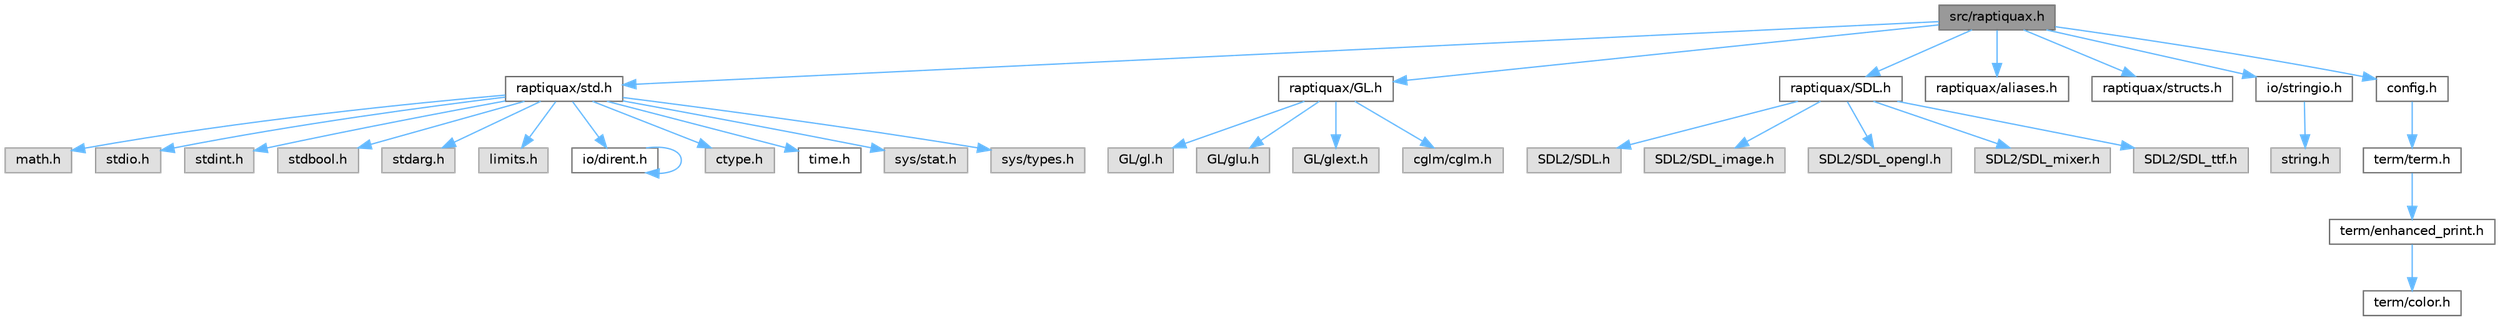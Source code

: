 digraph "src/raptiquax.h"
{
 // LATEX_PDF_SIZE
  bgcolor="transparent";
  edge [fontname=Helvetica,fontsize=10,labelfontname=Helvetica,labelfontsize=10];
  node [fontname=Helvetica,fontsize=10,shape=box,height=0.2,width=0.4];
  Node1 [id="Node000001",label="src/raptiquax.h",height=0.2,width=0.4,color="gray40", fillcolor="grey60", style="filled", fontcolor="black",tooltip="This file contains type definitions for fixed-width integer types and floating-point types."];
  Node1 -> Node2 [id="edge33_Node000001_Node000002",color="steelblue1",style="solid",tooltip=" "];
  Node2 [id="Node000002",label="raptiquax/std.h",height=0.2,width=0.4,color="grey40", fillcolor="white", style="filled",URL="$std_8h.html",tooltip=" "];
  Node2 -> Node3 [id="edge34_Node000002_Node000003",color="steelblue1",style="solid",tooltip=" "];
  Node3 [id="Node000003",label="math.h",height=0.2,width=0.4,color="grey60", fillcolor="#E0E0E0", style="filled",tooltip=" "];
  Node2 -> Node4 [id="edge35_Node000002_Node000004",color="steelblue1",style="solid",tooltip=" "];
  Node4 [id="Node000004",label="stdio.h",height=0.2,width=0.4,color="grey60", fillcolor="#E0E0E0", style="filled",tooltip=" "];
  Node2 -> Node5 [id="edge36_Node000002_Node000005",color="steelblue1",style="solid",tooltip=" "];
  Node5 [id="Node000005",label="stdint.h",height=0.2,width=0.4,color="grey60", fillcolor="#E0E0E0", style="filled",tooltip=" "];
  Node2 -> Node6 [id="edge37_Node000002_Node000006",color="steelblue1",style="solid",tooltip=" "];
  Node6 [id="Node000006",label="stdbool.h",height=0.2,width=0.4,color="grey60", fillcolor="#E0E0E0", style="filled",tooltip=" "];
  Node2 -> Node7 [id="edge38_Node000002_Node000007",color="steelblue1",style="solid",tooltip=" "];
  Node7 [id="Node000007",label="stdarg.h",height=0.2,width=0.4,color="grey60", fillcolor="#E0E0E0", style="filled",tooltip=" "];
  Node2 -> Node8 [id="edge39_Node000002_Node000008",color="steelblue1",style="solid",tooltip=" "];
  Node8 [id="Node000008",label="limits.h",height=0.2,width=0.4,color="grey60", fillcolor="#E0E0E0", style="filled",tooltip=" "];
  Node2 -> Node9 [id="edge40_Node000002_Node000009",color="steelblue1",style="solid",tooltip=" "];
  Node9 [id="Node000009",label="io/dirent.h",height=0.2,width=0.4,color="grey40", fillcolor="white", style="filled",URL="$dirent_8h.html",tooltip=" "];
  Node9 -> Node9 [id="edge41_Node000009_Node000009",color="steelblue1",style="solid",tooltip=" "];
  Node2 -> Node10 [id="edge42_Node000002_Node000010",color="steelblue1",style="solid",tooltip=" "];
  Node10 [id="Node000010",label="ctype.h",height=0.2,width=0.4,color="grey60", fillcolor="#E0E0E0", style="filled",tooltip=" "];
  Node2 -> Node11 [id="edge43_Node000002_Node000011",color="steelblue1",style="solid",tooltip=" "];
  Node11 [id="Node000011",label="time.h",height=0.2,width=0.4,color="grey40", fillcolor="white", style="filled",URL="$time_8h.html",tooltip=" "];
  Node2 -> Node12 [id="edge44_Node000002_Node000012",color="steelblue1",style="solid",tooltip=" "];
  Node12 [id="Node000012",label="sys/stat.h",height=0.2,width=0.4,color="grey60", fillcolor="#E0E0E0", style="filled",tooltip=" "];
  Node2 -> Node13 [id="edge45_Node000002_Node000013",color="steelblue1",style="solid",tooltip=" "];
  Node13 [id="Node000013",label="sys/types.h",height=0.2,width=0.4,color="grey60", fillcolor="#E0E0E0", style="filled",tooltip=" "];
  Node1 -> Node14 [id="edge46_Node000001_Node000014",color="steelblue1",style="solid",tooltip=" "];
  Node14 [id="Node000014",label="raptiquax/GL.h",height=0.2,width=0.4,color="grey40", fillcolor="white", style="filled",URL="$GL_8h.html",tooltip=" "];
  Node14 -> Node15 [id="edge47_Node000014_Node000015",color="steelblue1",style="solid",tooltip=" "];
  Node15 [id="Node000015",label="GL/gl.h",height=0.2,width=0.4,color="grey60", fillcolor="#E0E0E0", style="filled",tooltip=" "];
  Node14 -> Node16 [id="edge48_Node000014_Node000016",color="steelblue1",style="solid",tooltip=" "];
  Node16 [id="Node000016",label="GL/glu.h",height=0.2,width=0.4,color="grey60", fillcolor="#E0E0E0", style="filled",tooltip=" "];
  Node14 -> Node17 [id="edge49_Node000014_Node000017",color="steelblue1",style="solid",tooltip=" "];
  Node17 [id="Node000017",label="GL/glext.h",height=0.2,width=0.4,color="grey60", fillcolor="#E0E0E0", style="filled",tooltip=" "];
  Node14 -> Node18 [id="edge50_Node000014_Node000018",color="steelblue1",style="solid",tooltip=" "];
  Node18 [id="Node000018",label="cglm/cglm.h",height=0.2,width=0.4,color="grey60", fillcolor="#E0E0E0", style="filled",tooltip=" "];
  Node1 -> Node19 [id="edge51_Node000001_Node000019",color="steelblue1",style="solid",tooltip=" "];
  Node19 [id="Node000019",label="raptiquax/SDL.h",height=0.2,width=0.4,color="grey40", fillcolor="white", style="filled",URL="$SDL_8h.html",tooltip=" "];
  Node19 -> Node20 [id="edge52_Node000019_Node000020",color="steelblue1",style="solid",tooltip=" "];
  Node20 [id="Node000020",label="SDL2/SDL.h",height=0.2,width=0.4,color="grey60", fillcolor="#E0E0E0", style="filled",tooltip=" "];
  Node19 -> Node21 [id="edge53_Node000019_Node000021",color="steelblue1",style="solid",tooltip=" "];
  Node21 [id="Node000021",label="SDL2/SDL_image.h",height=0.2,width=0.4,color="grey60", fillcolor="#E0E0E0", style="filled",tooltip=" "];
  Node19 -> Node22 [id="edge54_Node000019_Node000022",color="steelblue1",style="solid",tooltip=" "];
  Node22 [id="Node000022",label="SDL2/SDL_opengl.h",height=0.2,width=0.4,color="grey60", fillcolor="#E0E0E0", style="filled",tooltip=" "];
  Node19 -> Node23 [id="edge55_Node000019_Node000023",color="steelblue1",style="solid",tooltip=" "];
  Node23 [id="Node000023",label="SDL2/SDL_mixer.h",height=0.2,width=0.4,color="grey60", fillcolor="#E0E0E0", style="filled",tooltip=" "];
  Node19 -> Node24 [id="edge56_Node000019_Node000024",color="steelblue1",style="solid",tooltip=" "];
  Node24 [id="Node000024",label="SDL2/SDL_ttf.h",height=0.2,width=0.4,color="grey60", fillcolor="#E0E0E0", style="filled",tooltip=" "];
  Node1 -> Node25 [id="edge57_Node000001_Node000025",color="steelblue1",style="solid",tooltip=" "];
  Node25 [id="Node000025",label="raptiquax/aliases.h",height=0.2,width=0.4,color="grey40", fillcolor="white", style="filled",URL="$aliases_8h.html",tooltip=" "];
  Node1 -> Node26 [id="edge58_Node000001_Node000026",color="steelblue1",style="solid",tooltip=" "];
  Node26 [id="Node000026",label="raptiquax/structs.h",height=0.2,width=0.4,color="grey40", fillcolor="white", style="filled",URL="$structs_8h.html",tooltip="This file contains forward declarations of all structures used in the engine."];
  Node1 -> Node27 [id="edge59_Node000001_Node000027",color="steelblue1",style="solid",tooltip=" "];
  Node27 [id="Node000027",label="io/stringio.h",height=0.2,width=0.4,color="grey40", fillcolor="white", style="filled",URL="$stringio_8h.html",tooltip="Provides utility functions for string and file operations."];
  Node27 -> Node28 [id="edge60_Node000027_Node000028",color="steelblue1",style="solid",tooltip=" "];
  Node28 [id="Node000028",label="string.h",height=0.2,width=0.4,color="grey60", fillcolor="#E0E0E0", style="filled",tooltip=" "];
  Node1 -> Node29 [id="edge61_Node000001_Node000029",color="steelblue1",style="solid",tooltip=" "];
  Node29 [id="Node000029",label="config.h",height=0.2,width=0.4,color="grey40", fillcolor="white", style="filled",URL="$config_8h.html",tooltip=" "];
  Node29 -> Node30 [id="edge62_Node000029_Node000030",color="steelblue1",style="solid",tooltip=" "];
  Node30 [id="Node000030",label="term/term.h",height=0.2,width=0.4,color="grey40", fillcolor="white", style="filled",URL="$term_8h.html",tooltip=" "];
  Node30 -> Node31 [id="edge63_Node000030_Node000031",color="steelblue1",style="solid",tooltip=" "];
  Node31 [id="Node000031",label="term/enhanced_print.h",height=0.2,width=0.4,color="grey40", fillcolor="white", style="filled",URL="$enhanced__print_8h.html",tooltip=" "];
  Node31 -> Node32 [id="edge64_Node000031_Node000032",color="steelblue1",style="solid",tooltip=" "];
  Node32 [id="Node000032",label="term/color.h",height=0.2,width=0.4,color="grey40", fillcolor="white", style="filled",URL="$color_8h.html",tooltip=" "];
}
